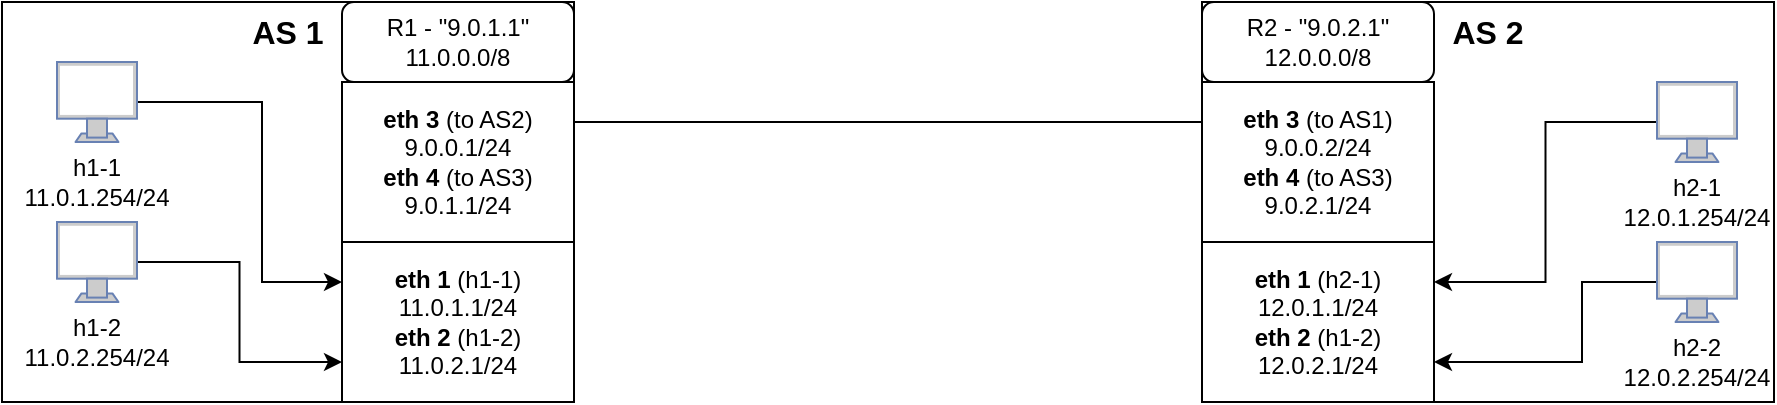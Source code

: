 <mxfile version="22.0.8" type="github">
  <diagram name="Page-1" id="0Aqso-qwS6Z3J9IVTtWJ">
    <mxGraphModel dx="1195" dy="693" grid="1" gridSize="10" guides="1" tooltips="1" connect="1" arrows="1" fold="1" page="1" pageScale="1" pageWidth="1169" pageHeight="827" math="0" shadow="0">
      <root>
        <mxCell id="0" />
        <mxCell id="1" parent="0" />
        <mxCell id="vTHljmjJwnldgzH6gSCa-15" value="" style="group" vertex="1" connectable="0" parent="1">
          <mxGeometry y="120" width="286" height="200" as="geometry" />
        </mxCell>
        <mxCell id="vTHljmjJwnldgzH6gSCa-3" value="" style="rounded=0;whiteSpace=wrap;html=1;" vertex="1" parent="vTHljmjJwnldgzH6gSCa-15">
          <mxGeometry width="286" height="200" as="geometry" />
        </mxCell>
        <mxCell id="vTHljmjJwnldgzH6gSCa-4" value="R1 - &quot;9.0.1.1&quot;&lt;br&gt;11.0.0.0/8" style="rounded=1;whiteSpace=wrap;html=1;" vertex="1" parent="vTHljmjJwnldgzH6gSCa-15">
          <mxGeometry x="170" width="116" height="40" as="geometry" />
        </mxCell>
        <mxCell id="vTHljmjJwnldgzH6gSCa-5" value="&lt;b&gt;eth 3 &lt;/b&gt;(to AS2)&lt;br&gt;9.0.0.1/24&lt;br&gt;&lt;b&gt;eth 4 &lt;/b&gt;(to AS3)&lt;br&gt;9.0.1.1/24" style="rounded=0;whiteSpace=wrap;html=1;" vertex="1" parent="vTHljmjJwnldgzH6gSCa-15">
          <mxGeometry x="170" y="40" width="116" height="80" as="geometry" />
        </mxCell>
        <mxCell id="vTHljmjJwnldgzH6gSCa-6" value="&lt;b&gt;eth 1&amp;nbsp;&lt;/b&gt;(h1-1)&lt;br&gt;11.0.1.1/24&lt;br&gt;&lt;b&gt;eth 2&amp;nbsp;&lt;/b&gt;(h1-2)&lt;br&gt;11.0.2.1/24" style="rounded=0;whiteSpace=wrap;html=1;" vertex="1" parent="vTHljmjJwnldgzH6gSCa-15">
          <mxGeometry x="170" y="120" width="116" height="80" as="geometry" />
        </mxCell>
        <mxCell id="vTHljmjJwnldgzH6gSCa-13" style="edgeStyle=orthogonalEdgeStyle;rounded=0;orthogonalLoop=1;jettySize=auto;html=1;exitX=1;exitY=0.5;exitDx=0;exitDy=0;exitPerimeter=0;entryX=0;entryY=0.25;entryDx=0;entryDy=0;" edge="1" parent="vTHljmjJwnldgzH6gSCa-15" source="vTHljmjJwnldgzH6gSCa-7" target="vTHljmjJwnldgzH6gSCa-6">
          <mxGeometry relative="1" as="geometry">
            <Array as="points">
              <mxPoint x="130" y="50" />
              <mxPoint x="130" y="140" />
            </Array>
          </mxGeometry>
        </mxCell>
        <mxCell id="vTHljmjJwnldgzH6gSCa-7" value="" style="fontColor=#0066CC;verticalAlign=top;verticalLabelPosition=bottom;labelPosition=center;align=center;html=1;outlineConnect=0;fillColor=#CCCCCC;strokeColor=#6881B3;gradientColor=none;gradientDirection=north;strokeWidth=2;shape=mxgraph.networks.monitor;" vertex="1" parent="vTHljmjJwnldgzH6gSCa-15">
          <mxGeometry x="27.5" y="30" width="40" height="40" as="geometry" />
        </mxCell>
        <mxCell id="vTHljmjJwnldgzH6gSCa-9" value="h1-1&lt;br&gt;11.0.1.254/24" style="text;html=1;strokeColor=none;fillColor=none;align=center;verticalAlign=middle;whiteSpace=wrap;rounded=0;" vertex="1" parent="vTHljmjJwnldgzH6gSCa-15">
          <mxGeometry x="20" y="75" width="55" height="30" as="geometry" />
        </mxCell>
        <mxCell id="vTHljmjJwnldgzH6gSCa-12" style="edgeStyle=orthogonalEdgeStyle;rounded=0;orthogonalLoop=1;jettySize=auto;html=1;exitX=1;exitY=0.5;exitDx=0;exitDy=0;exitPerimeter=0;entryX=0;entryY=0.75;entryDx=0;entryDy=0;" edge="1" parent="vTHljmjJwnldgzH6gSCa-15" source="vTHljmjJwnldgzH6gSCa-10" target="vTHljmjJwnldgzH6gSCa-6">
          <mxGeometry relative="1" as="geometry" />
        </mxCell>
        <mxCell id="vTHljmjJwnldgzH6gSCa-10" value="" style="fontColor=#0066CC;verticalAlign=top;verticalLabelPosition=bottom;labelPosition=center;align=center;html=1;outlineConnect=0;fillColor=#CCCCCC;strokeColor=#6881B3;gradientColor=none;gradientDirection=north;strokeWidth=2;shape=mxgraph.networks.monitor;" vertex="1" parent="vTHljmjJwnldgzH6gSCa-15">
          <mxGeometry x="27.5" y="110" width="40" height="40" as="geometry" />
        </mxCell>
        <mxCell id="vTHljmjJwnldgzH6gSCa-11" value="h1-2&lt;br&gt;11.0.2.254/24" style="text;html=1;strokeColor=none;fillColor=none;align=center;verticalAlign=middle;whiteSpace=wrap;rounded=0;" vertex="1" parent="vTHljmjJwnldgzH6gSCa-15">
          <mxGeometry x="20" y="155" width="55" height="30" as="geometry" />
        </mxCell>
        <mxCell id="vTHljmjJwnldgzH6gSCa-14" value="&lt;b&gt;&lt;font style=&quot;font-size: 16px;&quot;&gt;AS 1&lt;/font&gt;&lt;/b&gt;" style="text;html=1;strokeColor=none;fillColor=none;align=center;verticalAlign=middle;whiteSpace=wrap;rounded=0;" vertex="1" parent="vTHljmjJwnldgzH6gSCa-15">
          <mxGeometry x="113" width="60" height="30" as="geometry" />
        </mxCell>
        <mxCell id="vTHljmjJwnldgzH6gSCa-52" value="" style="group" vertex="1" connectable="0" parent="1">
          <mxGeometry x="600" y="120" width="286" height="200" as="geometry" />
        </mxCell>
        <mxCell id="vTHljmjJwnldgzH6gSCa-53" value="" style="rounded=0;whiteSpace=wrap;html=1;" vertex="1" parent="vTHljmjJwnldgzH6gSCa-52">
          <mxGeometry width="286" height="200" as="geometry" />
        </mxCell>
        <mxCell id="vTHljmjJwnldgzH6gSCa-65" style="edgeStyle=orthogonalEdgeStyle;rounded=0;orthogonalLoop=1;jettySize=auto;html=1;exitX=0;exitY=0.5;exitDx=0;exitDy=0;exitPerimeter=0;entryX=1;entryY=0.25;entryDx=0;entryDy=0;" edge="1" parent="vTHljmjJwnldgzH6gSCa-52" source="vTHljmjJwnldgzH6gSCa-58" target="vTHljmjJwnldgzH6gSCa-56">
          <mxGeometry relative="1" as="geometry" />
        </mxCell>
        <mxCell id="vTHljmjJwnldgzH6gSCa-58" value="" style="fontColor=#0066CC;verticalAlign=top;verticalLabelPosition=bottom;labelPosition=center;align=center;html=1;outlineConnect=0;fillColor=#CCCCCC;strokeColor=#6881B3;gradientColor=none;gradientDirection=north;strokeWidth=2;shape=mxgraph.networks.monitor;" vertex="1" parent="vTHljmjJwnldgzH6gSCa-52">
          <mxGeometry x="227.5" y="40" width="40" height="40" as="geometry" />
        </mxCell>
        <mxCell id="vTHljmjJwnldgzH6gSCa-59" value="h2-1&lt;br&gt;12.0.1.254/24" style="text;html=1;strokeColor=none;fillColor=none;align=center;verticalAlign=middle;whiteSpace=wrap;rounded=0;" vertex="1" parent="vTHljmjJwnldgzH6gSCa-52">
          <mxGeometry x="220" y="85" width="55" height="30" as="geometry" />
        </mxCell>
        <mxCell id="vTHljmjJwnldgzH6gSCa-66" style="edgeStyle=orthogonalEdgeStyle;rounded=0;orthogonalLoop=1;jettySize=auto;html=1;exitX=0;exitY=0.5;exitDx=0;exitDy=0;exitPerimeter=0;entryX=1;entryY=0.75;entryDx=0;entryDy=0;" edge="1" parent="vTHljmjJwnldgzH6gSCa-52" source="vTHljmjJwnldgzH6gSCa-61" target="vTHljmjJwnldgzH6gSCa-56">
          <mxGeometry relative="1" as="geometry">
            <Array as="points">
              <mxPoint x="190" y="140" />
              <mxPoint x="190" y="180" />
            </Array>
          </mxGeometry>
        </mxCell>
        <mxCell id="vTHljmjJwnldgzH6gSCa-61" value="" style="fontColor=#0066CC;verticalAlign=top;verticalLabelPosition=bottom;labelPosition=center;align=center;html=1;outlineConnect=0;fillColor=#CCCCCC;strokeColor=#6881B3;gradientColor=none;gradientDirection=north;strokeWidth=2;shape=mxgraph.networks.monitor;" vertex="1" parent="vTHljmjJwnldgzH6gSCa-52">
          <mxGeometry x="227.5" y="120" width="40" height="40" as="geometry" />
        </mxCell>
        <mxCell id="vTHljmjJwnldgzH6gSCa-62" value="h2-2&lt;br&gt;12.0.2.254/24" style="text;html=1;strokeColor=none;fillColor=none;align=center;verticalAlign=middle;whiteSpace=wrap;rounded=0;" vertex="1" parent="vTHljmjJwnldgzH6gSCa-52">
          <mxGeometry x="220" y="165" width="55" height="30" as="geometry" />
        </mxCell>
        <mxCell id="vTHljmjJwnldgzH6gSCa-63" value="&lt;b&gt;&lt;font style=&quot;font-size: 16px;&quot;&gt;AS 2&lt;/font&gt;&lt;/b&gt;" style="text;html=1;strokeColor=none;fillColor=none;align=center;verticalAlign=middle;whiteSpace=wrap;rounded=0;" vertex="1" parent="vTHljmjJwnldgzH6gSCa-52">
          <mxGeometry x="113" width="60" height="30" as="geometry" />
        </mxCell>
        <mxCell id="vTHljmjJwnldgzH6gSCa-54" value="R2 - &quot;9.0.2.1&quot;&lt;br&gt;12.0.0.0/8" style="rounded=1;whiteSpace=wrap;html=1;" vertex="1" parent="vTHljmjJwnldgzH6gSCa-52">
          <mxGeometry width="116" height="40" as="geometry" />
        </mxCell>
        <mxCell id="vTHljmjJwnldgzH6gSCa-55" value="&lt;b&gt;eth 3 &lt;/b&gt;(to AS1)&lt;br&gt;9.0.0.2/24&lt;br&gt;&lt;b&gt;eth 4 &lt;/b&gt;(to AS3)&lt;br&gt;9.0.2.1/24" style="rounded=0;whiteSpace=wrap;html=1;" vertex="1" parent="vTHljmjJwnldgzH6gSCa-52">
          <mxGeometry y="40" width="116" height="80" as="geometry" />
        </mxCell>
        <mxCell id="vTHljmjJwnldgzH6gSCa-56" value="&lt;b&gt;eth 1&amp;nbsp;&lt;/b&gt;(h2-1)&lt;br&gt;12.0.1.1/24&lt;br&gt;&lt;b&gt;eth 2&amp;nbsp;&lt;/b&gt;(h1-2)&lt;br&gt;12.0.2.1/24" style="rounded=0;whiteSpace=wrap;html=1;" vertex="1" parent="vTHljmjJwnldgzH6gSCa-52">
          <mxGeometry y="120" width="116" height="80" as="geometry" />
        </mxCell>
        <mxCell id="vTHljmjJwnldgzH6gSCa-67" style="edgeStyle=orthogonalEdgeStyle;rounded=0;orthogonalLoop=1;jettySize=auto;html=1;exitX=1;exitY=0.25;exitDx=0;exitDy=0;entryX=0;entryY=0.25;entryDx=0;entryDy=0;endArrow=none;endFill=0;" edge="1" parent="1" source="vTHljmjJwnldgzH6gSCa-5" target="vTHljmjJwnldgzH6gSCa-55">
          <mxGeometry relative="1" as="geometry" />
        </mxCell>
      </root>
    </mxGraphModel>
  </diagram>
</mxfile>
